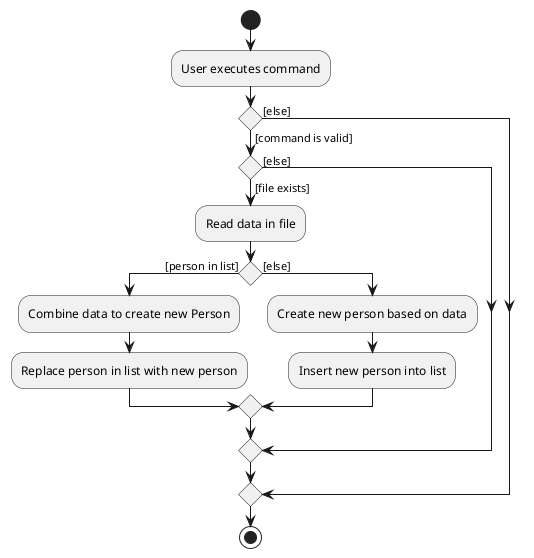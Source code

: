 @startuml
start
:User executes command;

if () then ([command is valid])
    if () then ([file exists])
        :Read data in file;
        if () then ([person in list])
            :Combine data to create new Person;
            :Replace person in list with new person;
        else ([else])
            :Create new person based on data;
            :Insert new person into list;
        endif
    else ([else])
    endif

else([else])
endif
stop
@enduml
